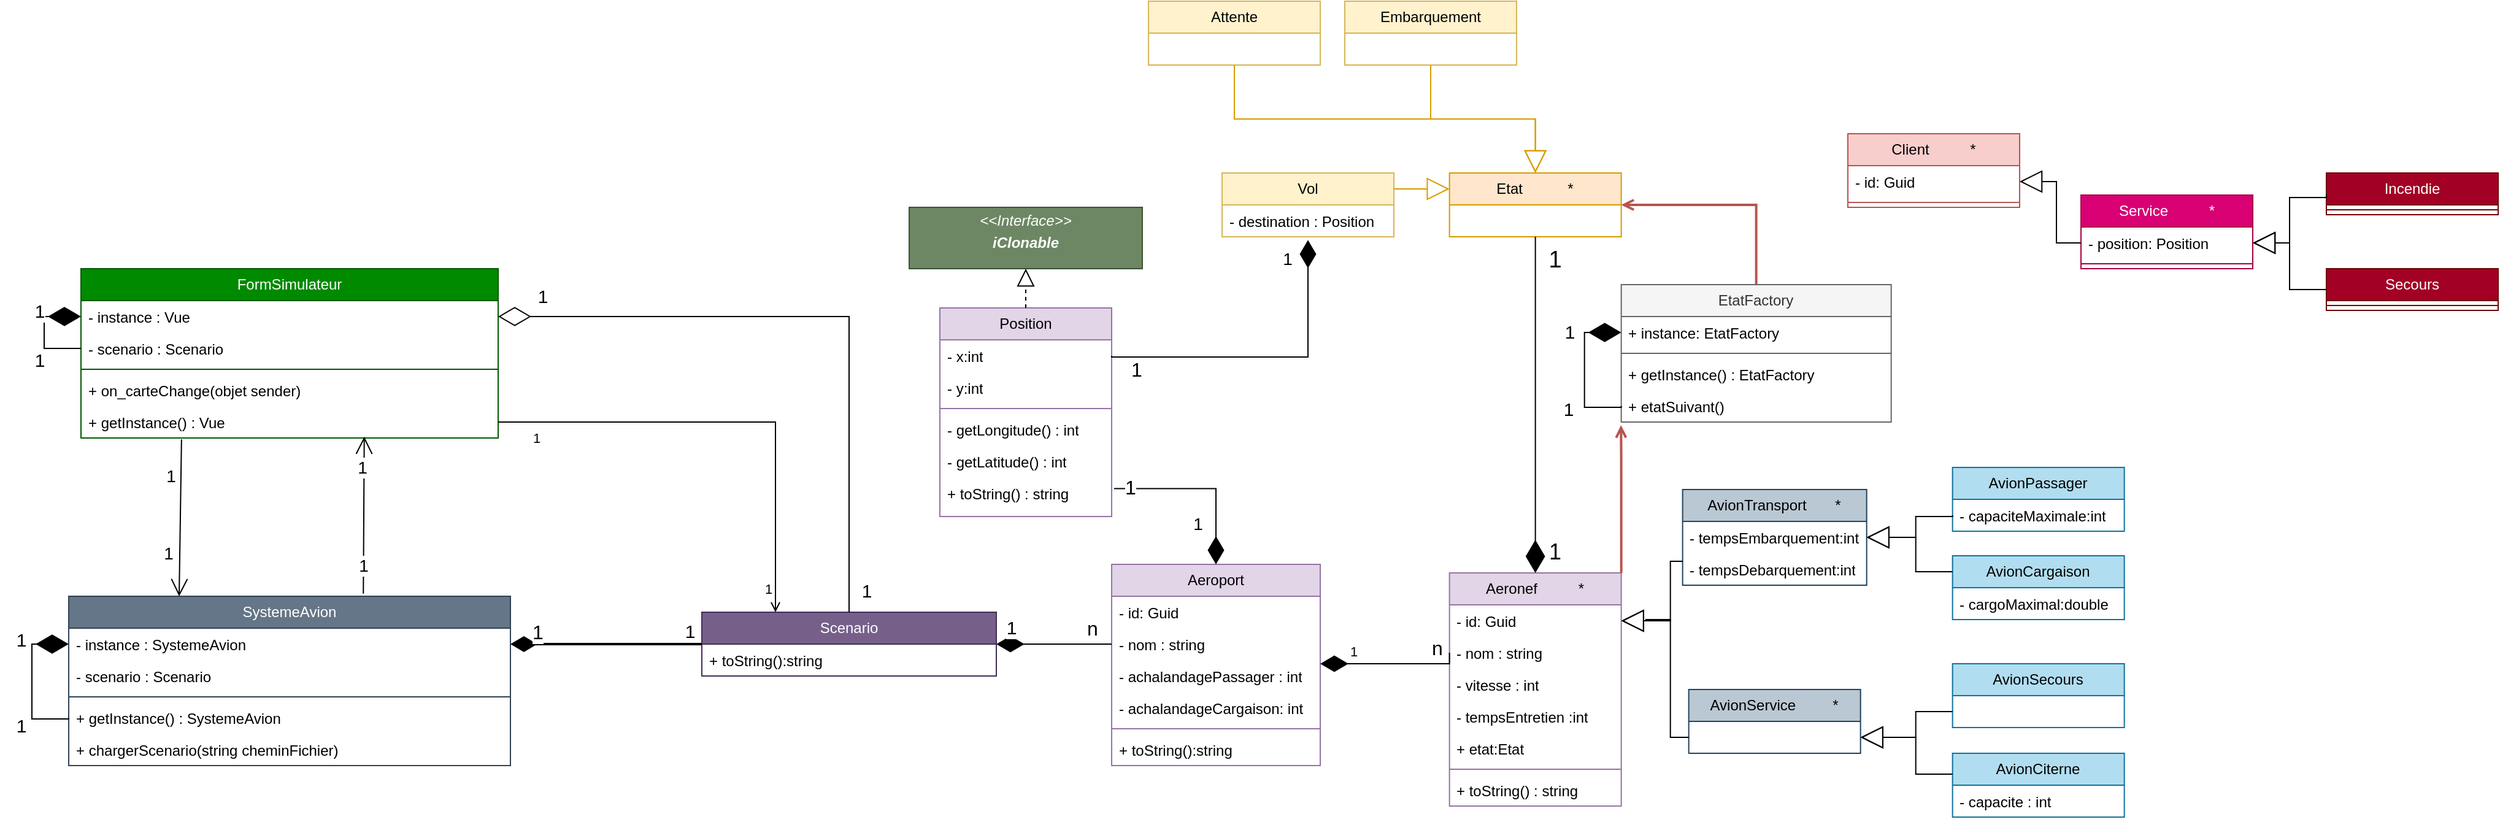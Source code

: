 <mxfile version="27.0.1">
  <diagram name="Page-1" id="CSWryQ1_OxaGUJThJ_r2">
    <mxGraphModel dx="1138" dy="1758" grid="1" gridSize="10" guides="1" tooltips="1" connect="1" arrows="1" fold="1" page="1" pageScale="1" pageWidth="850" pageHeight="1100" math="0" shadow="0">
      <root>
        <mxCell id="0" />
        <mxCell id="1" parent="0" />
        <mxCell id="d-iN1CaIQveeJLbJ0oML-1" value="SystemeAvion" style="swimlane;fontStyle=0;childLayout=stackLayout;horizontal=1;startSize=26;fillColor=#647687;horizontalStack=0;resizeParent=1;resizeParentMax=0;resizeLast=0;collapsible=1;marginBottom=0;whiteSpace=wrap;html=1;strokeColor=#314354;fontColor=#ffffff;" parent="1" vertex="1">
          <mxGeometry x="100" y="155" width="360" height="138" as="geometry" />
        </mxCell>
        <mxCell id="d-iN1CaIQveeJLbJ0oML-2" value="- instance : SystemeAvion" style="text;strokeColor=none;fillColor=none;align=left;verticalAlign=top;spacingLeft=4;spacingRight=4;overflow=hidden;rotatable=0;points=[[0,0.5],[1,0.5]];portConstraint=eastwest;whiteSpace=wrap;html=1;" parent="d-iN1CaIQveeJLbJ0oML-1" vertex="1">
          <mxGeometry y="26" width="360" height="26" as="geometry" />
        </mxCell>
        <mxCell id="d-iN1CaIQveeJLbJ0oML-3" value="- scenario : Scenario" style="text;strokeColor=none;fillColor=none;align=left;verticalAlign=top;spacingLeft=4;spacingRight=4;overflow=hidden;rotatable=0;points=[[0,0.5],[1,0.5]];portConstraint=eastwest;whiteSpace=wrap;html=1;" parent="d-iN1CaIQveeJLbJ0oML-1" vertex="1">
          <mxGeometry y="52" width="360" height="26" as="geometry" />
        </mxCell>
        <mxCell id="d-iN1CaIQveeJLbJ0oML-4" value="" style="line;strokeWidth=1;fillColor=none;align=left;verticalAlign=middle;spacingTop=-1;spacingLeft=3;spacingRight=3;rotatable=0;labelPosition=right;points=[];portConstraint=eastwest;strokeColor=inherit;" parent="d-iN1CaIQveeJLbJ0oML-1" vertex="1">
          <mxGeometry y="78" width="360" height="8" as="geometry" />
        </mxCell>
        <mxCell id="d-iN1CaIQveeJLbJ0oML-5" value="+ getInstance() : SystemeAvion" style="text;strokeColor=none;fillColor=none;align=left;verticalAlign=top;spacingLeft=4;spacingRight=4;overflow=hidden;rotatable=0;points=[[0,0.5],[1,0.5]];portConstraint=eastwest;whiteSpace=wrap;html=1;" parent="d-iN1CaIQveeJLbJ0oML-1" vertex="1">
          <mxGeometry y="86" width="360" height="26" as="geometry" />
        </mxCell>
        <mxCell id="d-iN1CaIQveeJLbJ0oML-6" value="" style="endArrow=diamondThin;endFill=1;endSize=24;html=1;rounded=0;exitX=0;exitY=0.5;exitDx=0;exitDy=0;edgeStyle=orthogonalEdgeStyle;entryX=0;entryY=0.5;entryDx=0;entryDy=0;" parent="d-iN1CaIQveeJLbJ0oML-1" source="d-iN1CaIQveeJLbJ0oML-5" target="d-iN1CaIQveeJLbJ0oML-2" edge="1">
          <mxGeometry width="160" relative="1" as="geometry">
            <mxPoint x="-180" y="30" as="sourcePoint" />
            <mxPoint x="-70" y="40" as="targetPoint" />
            <Array as="points">
              <mxPoint x="-30" y="100" />
              <mxPoint x="-30" y="39" />
            </Array>
          </mxGeometry>
        </mxCell>
        <mxCell id="d-iN1CaIQveeJLbJ0oML-7" value="1" style="edgeLabel;html=1;align=center;verticalAlign=middle;resizable=0;points=[];fontSize=15;" parent="d-iN1CaIQveeJLbJ0oML-6" vertex="1" connectable="0">
          <mxGeometry x="-0.617" y="-3" relative="1" as="geometry">
            <mxPoint x="-17" y="8" as="offset" />
          </mxGeometry>
        </mxCell>
        <mxCell id="d-iN1CaIQveeJLbJ0oML-8" value="1" style="edgeLabel;html=1;align=center;verticalAlign=middle;resizable=0;points=[];fontSize=15;" parent="d-iN1CaIQveeJLbJ0oML-6" vertex="1" connectable="0">
          <mxGeometry x="0.564" y="2" relative="1" as="geometry">
            <mxPoint x="-13" y="-2" as="offset" />
          </mxGeometry>
        </mxCell>
        <mxCell id="d-iN1CaIQveeJLbJ0oML-40" value="+ chargerScenario(string cheminFichier)" style="text;strokeColor=none;fillColor=none;align=left;verticalAlign=top;spacingLeft=4;spacingRight=4;overflow=hidden;rotatable=0;points=[[0,0.5],[1,0.5]];portConstraint=eastwest;whiteSpace=wrap;html=1;" parent="d-iN1CaIQveeJLbJ0oML-1" vertex="1">
          <mxGeometry y="112" width="360" height="26" as="geometry" />
        </mxCell>
        <mxCell id="d-iN1CaIQveeJLbJ0oML-17" value="Scenario" style="swimlane;fontStyle=0;childLayout=stackLayout;horizontal=1;startSize=26;fillColor=#76608a;horizontalStack=0;resizeParent=1;resizeParentMax=0;resizeLast=0;collapsible=1;marginBottom=0;whiteSpace=wrap;html=1;strokeColor=#432D57;fontColor=#ffffff;" parent="1" vertex="1">
          <mxGeometry x="616" y="168" width="240" height="52" as="geometry" />
        </mxCell>
        <mxCell id="d-iN1CaIQveeJLbJ0oML-96" value="+ toString():string" style="text;strokeColor=none;fillColor=none;align=left;verticalAlign=top;spacingLeft=4;spacingRight=4;overflow=hidden;rotatable=0;points=[[0,0.5],[1,0.5]];portConstraint=eastwest;whiteSpace=wrap;html=1;" parent="d-iN1CaIQveeJLbJ0oML-17" vertex="1">
          <mxGeometry y="26" width="240" height="26" as="geometry" />
        </mxCell>
        <mxCell id="d-iN1CaIQveeJLbJ0oML-35" style="edgeStyle=orthogonalEdgeStyle;rounded=0;orthogonalLoop=1;jettySize=auto;html=1;exitX=0;exitY=0.5;exitDx=0;exitDy=0;endArrow=diamondThin;endFill=1;strokeWidth=2;endSize=16;" parent="1" source="d-iN1CaIQveeJLbJ0oML-17" target="d-iN1CaIQveeJLbJ0oML-2" edge="1">
          <mxGeometry relative="1" as="geometry">
            <mxPoint x="460" y="280" as="targetPoint" />
            <mxPoint x="610" y="280.333" as="sourcePoint" />
          </mxGeometry>
        </mxCell>
        <mxCell id="d-iN1CaIQveeJLbJ0oML-36" value="1" style="edgeLabel;html=1;align=center;verticalAlign=middle;resizable=0;points=[];fontSize=16;" parent="d-iN1CaIQveeJLbJ0oML-35" vertex="1" connectable="0">
          <mxGeometry x="0.509" y="-4" relative="1" as="geometry">
            <mxPoint x="-17" y="-6" as="offset" />
          </mxGeometry>
        </mxCell>
        <mxCell id="d-iN1CaIQveeJLbJ0oML-37" value="1" style="edgeLabel;html=1;align=center;verticalAlign=middle;resizable=0;points=[];fontSize=15;" parent="d-iN1CaIQveeJLbJ0oML-35" vertex="1" connectable="0">
          <mxGeometry x="-0.673" y="-1" relative="1" as="geometry">
            <mxPoint x="15" y="-10" as="offset" />
          </mxGeometry>
        </mxCell>
        <mxCell id="d-iN1CaIQveeJLbJ0oML-41" value="FormSimulateur" style="swimlane;fontStyle=0;childLayout=stackLayout;horizontal=1;startSize=26;fillColor=#008a00;horizontalStack=0;resizeParent=1;resizeParentMax=0;resizeLast=0;collapsible=1;marginBottom=0;whiteSpace=wrap;html=1;strokeColor=#005700;fontColor=#ffffff;" parent="1" vertex="1">
          <mxGeometry x="110" y="-112" width="340" height="138" as="geometry" />
        </mxCell>
        <mxCell id="d-iN1CaIQveeJLbJ0oML-42" value="- instance : Vue" style="text;strokeColor=none;fillColor=none;align=left;verticalAlign=top;spacingLeft=4;spacingRight=4;overflow=hidden;rotatable=0;points=[[0,0.5],[1,0.5]];portConstraint=eastwest;whiteSpace=wrap;html=1;" parent="d-iN1CaIQveeJLbJ0oML-41" vertex="1">
          <mxGeometry y="26" width="340" height="26" as="geometry" />
        </mxCell>
        <mxCell id="d-iN1CaIQveeJLbJ0oML-45" value="- scenario : Scenario" style="text;strokeColor=none;fillColor=none;align=left;verticalAlign=top;spacingLeft=4;spacingRight=4;overflow=hidden;rotatable=0;points=[[0,0.5],[1,0.5]];portConstraint=eastwest;whiteSpace=wrap;html=1;" parent="d-iN1CaIQveeJLbJ0oML-41" vertex="1">
          <mxGeometry y="52" width="340" height="26" as="geometry" />
        </mxCell>
        <mxCell id="d-iN1CaIQveeJLbJ0oML-46" value="" style="line;strokeWidth=1;fillColor=none;align=left;verticalAlign=middle;spacingTop=-1;spacingLeft=3;spacingRight=3;rotatable=0;labelPosition=right;points=[];portConstraint=eastwest;strokeColor=inherit;" parent="d-iN1CaIQveeJLbJ0oML-41" vertex="1">
          <mxGeometry y="78" width="340" height="8" as="geometry" />
        </mxCell>
        <mxCell id="d-iN1CaIQveeJLbJ0oML-95" value="+ on_carteChange(objet sender)" style="text;strokeColor=none;fillColor=none;align=left;verticalAlign=top;spacingLeft=4;spacingRight=4;overflow=hidden;rotatable=0;points=[[0,0.5],[1,0.5]];portConstraint=eastwest;whiteSpace=wrap;html=1;" parent="d-iN1CaIQveeJLbJ0oML-41" vertex="1">
          <mxGeometry y="86" width="340" height="26" as="geometry" />
        </mxCell>
        <mxCell id="d-iN1CaIQveeJLbJ0oML-47" value="+ getInstance() : Vue" style="text;strokeColor=none;fillColor=none;align=left;verticalAlign=top;spacingLeft=4;spacingRight=4;overflow=hidden;rotatable=0;points=[[0,0.5],[1,0.5]];portConstraint=eastwest;whiteSpace=wrap;html=1;" parent="d-iN1CaIQveeJLbJ0oML-41" vertex="1">
          <mxGeometry y="112" width="340" height="26" as="geometry" />
        </mxCell>
        <mxCell id="d-iN1CaIQveeJLbJ0oML-48" value="" style="endArrow=diamondThin;endFill=1;endSize=24;html=1;rounded=0;exitX=0;exitY=0.5;exitDx=0;exitDy=0;edgeStyle=orthogonalEdgeStyle;entryX=0;entryY=0.5;entryDx=0;entryDy=0;" parent="d-iN1CaIQveeJLbJ0oML-41" target="d-iN1CaIQveeJLbJ0oML-42" edge="1">
          <mxGeometry width="160" relative="1" as="geometry">
            <mxPoint y="65.0" as="sourcePoint" />
            <mxPoint y="40" as="targetPoint" />
            <Array as="points">
              <mxPoint x="-30" y="65" />
              <mxPoint x="-30" y="39" />
            </Array>
          </mxGeometry>
        </mxCell>
        <mxCell id="d-iN1CaIQveeJLbJ0oML-49" value="1" style="edgeLabel;html=1;align=center;verticalAlign=middle;resizable=0;points=[];fontSize=15;" parent="d-iN1CaIQveeJLbJ0oML-48" vertex="1" connectable="0">
          <mxGeometry x="-0.617" y="-3" relative="1" as="geometry">
            <mxPoint x="-18" y="12" as="offset" />
          </mxGeometry>
        </mxCell>
        <mxCell id="d-iN1CaIQveeJLbJ0oML-50" value="1" style="edgeLabel;html=1;align=center;verticalAlign=middle;resizable=0;points=[];fontSize=15;" parent="d-iN1CaIQveeJLbJ0oML-48" vertex="1" connectable="0">
          <mxGeometry x="0.564" y="2" relative="1" as="geometry">
            <mxPoint x="-16" y="-3" as="offset" />
          </mxGeometry>
        </mxCell>
        <mxCell id="d-iN1CaIQveeJLbJ0oML-60" value="" style="endArrow=open;endFill=1;endSize=12;html=1;rounded=0;entryX=0.25;entryY=0;entryDx=0;entryDy=0;exitX=0.241;exitY=1.045;exitDx=0;exitDy=0;exitPerimeter=0;" parent="1" source="d-iN1CaIQveeJLbJ0oML-47" edge="1">
          <mxGeometry width="160" relative="1" as="geometry">
            <mxPoint x="190" as="sourcePoint" />
            <mxPoint x="190" y="155" as="targetPoint" />
          </mxGeometry>
        </mxCell>
        <mxCell id="d-iN1CaIQveeJLbJ0oML-61" value="1" style="edgeLabel;html=1;align=center;verticalAlign=middle;resizable=0;points=[];fontSize=14;" parent="d-iN1CaIQveeJLbJ0oML-60" vertex="1" connectable="0">
          <mxGeometry x="-0.432" y="-4" relative="1" as="geometry">
            <mxPoint x="-5" y="-7" as="offset" />
          </mxGeometry>
        </mxCell>
        <mxCell id="d-iN1CaIQveeJLbJ0oML-62" value="1" style="edgeLabel;html=1;align=center;verticalAlign=middle;resizable=0;points=[];fontSize=14;" parent="d-iN1CaIQveeJLbJ0oML-60" vertex="1" connectable="0">
          <mxGeometry x="0.316" y="-4" relative="1" as="geometry">
            <mxPoint x="-6" y="9" as="offset" />
          </mxGeometry>
        </mxCell>
        <mxCell id="d-iN1CaIQveeJLbJ0oML-73" value="" style="endArrow=open;endFill=1;endSize=12;html=1;rounded=0;entryX=0.679;entryY=0.958;entryDx=0;entryDy=0;exitX=0.667;exitY=-0.015;exitDx=0;exitDy=0;exitPerimeter=0;entryPerimeter=0;" parent="1" source="d-iN1CaIQveeJLbJ0oML-1" target="d-iN1CaIQveeJLbJ0oML-47" edge="1">
          <mxGeometry width="160" relative="1" as="geometry">
            <mxPoint x="360" y="149" as="sourcePoint" />
            <mxPoint x="360" y="-6" as="targetPoint" />
          </mxGeometry>
        </mxCell>
        <mxCell id="d-iN1CaIQveeJLbJ0oML-74" value="1" style="edgeLabel;html=1;align=center;verticalAlign=middle;resizable=0;points=[];fontSize=14;" parent="d-iN1CaIQveeJLbJ0oML-73" vertex="1" connectable="0">
          <mxGeometry x="-0.432" y="-4" relative="1" as="geometry">
            <mxPoint x="-5" y="13" as="offset" />
          </mxGeometry>
        </mxCell>
        <mxCell id="d-iN1CaIQveeJLbJ0oML-75" value="1" style="edgeLabel;html=1;align=center;verticalAlign=middle;resizable=0;points=[];fontSize=14;" parent="d-iN1CaIQveeJLbJ0oML-73" vertex="1" connectable="0">
          <mxGeometry x="0.316" y="-4" relative="1" as="geometry">
            <mxPoint x="-6" y="-19" as="offset" />
          </mxGeometry>
        </mxCell>
        <mxCell id="d-iN1CaIQveeJLbJ0oML-76" value="" style="endArrow=diamondThin;endFill=0;endSize=24;html=1;rounded=0;exitX=0.5;exitY=0;exitDx=0;exitDy=0;edgeStyle=orthogonalEdgeStyle;entryX=1;entryY=0.5;entryDx=0;entryDy=0;" parent="1" source="d-iN1CaIQveeJLbJ0oML-17" target="d-iN1CaIQveeJLbJ0oML-42" edge="1">
          <mxGeometry width="160" relative="1" as="geometry">
            <mxPoint x="650" y="180" as="sourcePoint" />
            <mxPoint x="470.0" y="-343" as="targetPoint" />
            <Array as="points">
              <mxPoint x="736" y="-73" />
            </Array>
          </mxGeometry>
        </mxCell>
        <mxCell id="d-iN1CaIQveeJLbJ0oML-77" value="1" style="edgeLabel;html=1;align=center;verticalAlign=middle;resizable=0;points=[];fontSize=15;" parent="d-iN1CaIQveeJLbJ0oML-76" vertex="1" connectable="0">
          <mxGeometry x="-0.617" y="-3" relative="1" as="geometry">
            <mxPoint x="11" y="83" as="offset" />
          </mxGeometry>
        </mxCell>
        <mxCell id="d-iN1CaIQveeJLbJ0oML-78" value="1" style="edgeLabel;html=1;align=center;verticalAlign=middle;resizable=0;points=[];fontSize=15;" parent="d-iN1CaIQveeJLbJ0oML-76" vertex="1" connectable="0">
          <mxGeometry x="0.564" y="2" relative="1" as="geometry">
            <mxPoint x="-79" y="-19" as="offset" />
          </mxGeometry>
        </mxCell>
        <mxCell id="d-iN1CaIQveeJLbJ0oML-79" style="edgeStyle=orthogonalEdgeStyle;rounded=0;orthogonalLoop=1;jettySize=auto;html=1;exitX=1;exitY=0.5;exitDx=0;exitDy=0;entryX=0.25;entryY=0;entryDx=0;entryDy=0;endArrow=open;endFill=0;" parent="1" source="d-iN1CaIQveeJLbJ0oML-47" target="d-iN1CaIQveeJLbJ0oML-17" edge="1">
          <mxGeometry relative="1" as="geometry" />
        </mxCell>
        <mxCell id="d-iN1CaIQveeJLbJ0oML-80" value="1" style="edgeLabel;html=1;align=center;verticalAlign=middle;resizable=0;points=[];" parent="d-iN1CaIQveeJLbJ0oML-79" vertex="1" connectable="0">
          <mxGeometry x="0.832" y="-1" relative="1" as="geometry">
            <mxPoint x="-5" y="13" as="offset" />
          </mxGeometry>
        </mxCell>
        <mxCell id="d-iN1CaIQveeJLbJ0oML-82" value="1" style="edgeLabel;html=1;align=center;verticalAlign=middle;resizable=0;points=[];" parent="d-iN1CaIQveeJLbJ0oML-79" vertex="1" connectable="0">
          <mxGeometry x="-0.793" y="1" relative="1" as="geometry">
            <mxPoint x="-9" y="14" as="offset" />
          </mxGeometry>
        </mxCell>
        <mxCell id="d-iN1CaIQveeJLbJ0oML-83" value="Aeroport" style="swimlane;fontStyle=0;childLayout=stackLayout;horizontal=1;startSize=26;fillColor=#e1d5e7;horizontalStack=0;resizeParent=1;resizeParentMax=0;resizeLast=0;collapsible=1;marginBottom=0;whiteSpace=wrap;html=1;strokeColor=#9673a6;" parent="1" vertex="1">
          <mxGeometry x="950" y="129" width="170" height="164" as="geometry">
            <mxRectangle x="770" y="146" width="90" height="30" as="alternateBounds" />
          </mxGeometry>
        </mxCell>
        <mxCell id="d-iN1CaIQveeJLbJ0oML-84" value="- id: Guid" style="text;strokeColor=none;fillColor=none;align=left;verticalAlign=top;spacingLeft=4;spacingRight=4;overflow=hidden;rotatable=0;points=[[0,0.5],[1,0.5]];portConstraint=eastwest;whiteSpace=wrap;html=1;" parent="d-iN1CaIQveeJLbJ0oML-83" vertex="1">
          <mxGeometry y="26" width="170" height="26" as="geometry" />
        </mxCell>
        <mxCell id="d-iN1CaIQveeJLbJ0oML-85" value="- nom : string" style="text;strokeColor=none;fillColor=none;align=left;verticalAlign=top;spacingLeft=4;spacingRight=4;overflow=hidden;rotatable=0;points=[[0,0.5],[1,0.5]];portConstraint=eastwest;whiteSpace=wrap;html=1;" parent="d-iN1CaIQveeJLbJ0oML-83" vertex="1">
          <mxGeometry y="52" width="170" height="26" as="geometry" />
        </mxCell>
        <mxCell id="d-iN1CaIQveeJLbJ0oML-86" value="- achalandagePassager : int" style="text;strokeColor=none;fillColor=none;align=left;verticalAlign=top;spacingLeft=4;spacingRight=4;overflow=hidden;rotatable=0;points=[[0,0.5],[1,0.5]];portConstraint=eastwest;whiteSpace=wrap;html=1;" parent="d-iN1CaIQveeJLbJ0oML-83" vertex="1">
          <mxGeometry y="78" width="170" height="26" as="geometry" />
        </mxCell>
        <mxCell id="d-iN1CaIQveeJLbJ0oML-87" value="- achalandageCargaison: int" style="text;strokeColor=none;fillColor=none;align=left;verticalAlign=top;spacingLeft=4;spacingRight=4;overflow=hidden;rotatable=0;points=[[0,0.5],[1,0.5]];portConstraint=eastwest;whiteSpace=wrap;html=1;" parent="d-iN1CaIQveeJLbJ0oML-83" vertex="1">
          <mxGeometry y="104" width="170" height="26" as="geometry" />
        </mxCell>
        <mxCell id="d-iN1CaIQveeJLbJ0oML-88" value="" style="line;strokeWidth=1;fillColor=none;align=left;verticalAlign=middle;spacingTop=-1;spacingLeft=3;spacingRight=3;rotatable=0;labelPosition=right;points=[];portConstraint=eastwest;strokeColor=inherit;" parent="d-iN1CaIQveeJLbJ0oML-83" vertex="1">
          <mxGeometry y="130" width="170" height="8" as="geometry" />
        </mxCell>
        <mxCell id="d-iN1CaIQveeJLbJ0oML-97" value="+ toString():string" style="text;strokeColor=none;fillColor=none;align=left;verticalAlign=top;spacingLeft=4;spacingRight=4;overflow=hidden;rotatable=0;points=[[0,0.5],[1,0.5]];portConstraint=eastwest;whiteSpace=wrap;html=1;" parent="d-iN1CaIQveeJLbJ0oML-83" vertex="1">
          <mxGeometry y="138" width="170" height="26" as="geometry" />
        </mxCell>
        <mxCell id="d-iN1CaIQveeJLbJ0oML-93" style="edgeStyle=orthogonalEdgeStyle;rounded=0;orthogonalLoop=1;jettySize=auto;html=1;endArrow=diamondThin;endFill=1;entryX=1;entryY=0.5;entryDx=0;entryDy=0;endSize=20;" parent="1" source="d-iN1CaIQveeJLbJ0oML-85" target="d-iN1CaIQveeJLbJ0oML-17" edge="1">
          <mxGeometry relative="1" as="geometry" />
        </mxCell>
        <mxCell id="d-iN1CaIQveeJLbJ0oML-99" value="n" style="edgeLabel;html=1;align=center;verticalAlign=middle;resizable=0;points=[];fontSize=16;" parent="d-iN1CaIQveeJLbJ0oML-93" vertex="1" connectable="0">
          <mxGeometry x="-0.66" y="-3" relative="1" as="geometry">
            <mxPoint y="-10" as="offset" />
          </mxGeometry>
        </mxCell>
        <mxCell id="d-iN1CaIQveeJLbJ0oML-98" value="1" style="edgeLabel;html=1;align=center;verticalAlign=middle;resizable=0;points=[];fontSize=15;" parent="1" vertex="1" connectable="0">
          <mxGeometry x="760" y="160" as="geometry">
            <mxPoint x="108" y="20" as="offset" />
          </mxGeometry>
        </mxCell>
        <mxCell id="d-iN1CaIQveeJLbJ0oML-100" value="Aeronef&amp;nbsp; &amp;nbsp; &amp;nbsp; &amp;nbsp; &amp;nbsp; *" style="swimlane;fontStyle=0;childLayout=stackLayout;horizontal=1;startSize=26;fillColor=#e1d5e7;horizontalStack=0;resizeParent=1;resizeParentMax=0;resizeLast=0;collapsible=1;marginBottom=0;whiteSpace=wrap;html=1;strokeColor=#9673a6;" parent="1" vertex="1">
          <mxGeometry x="1225.33" y="136" width="140" height="190" as="geometry" />
        </mxCell>
        <mxCell id="d-iN1CaIQveeJLbJ0oML-101" value="- id: Guid" style="text;strokeColor=none;fillColor=none;align=left;verticalAlign=top;spacingLeft=4;spacingRight=4;overflow=hidden;rotatable=0;points=[[0,0.5],[1,0.5]];portConstraint=eastwest;whiteSpace=wrap;html=1;" parent="d-iN1CaIQveeJLbJ0oML-100" vertex="1">
          <mxGeometry y="26" width="140" height="26" as="geometry" />
        </mxCell>
        <mxCell id="d-iN1CaIQveeJLbJ0oML-102" value="- nom : string" style="text;strokeColor=none;fillColor=none;align=left;verticalAlign=top;spacingLeft=4;spacingRight=4;overflow=hidden;rotatable=0;points=[[0,0.5],[1,0.5]];portConstraint=eastwest;whiteSpace=wrap;html=1;" parent="d-iN1CaIQveeJLbJ0oML-100" vertex="1">
          <mxGeometry y="52" width="140" height="26" as="geometry" />
        </mxCell>
        <mxCell id="d-iN1CaIQveeJLbJ0oML-103" value="- vitesse : int" style="text;strokeColor=none;fillColor=none;align=left;verticalAlign=top;spacingLeft=4;spacingRight=4;overflow=hidden;rotatable=0;points=[[0,0.5],[1,0.5]];portConstraint=eastwest;whiteSpace=wrap;html=1;" parent="d-iN1CaIQveeJLbJ0oML-100" vertex="1">
          <mxGeometry y="78" width="140" height="26" as="geometry" />
        </mxCell>
        <mxCell id="d-iN1CaIQveeJLbJ0oML-104" value="- tempsEntretien :int" style="text;strokeColor=none;fillColor=none;align=left;verticalAlign=top;spacingLeft=4;spacingRight=4;overflow=hidden;rotatable=0;points=[[0,0.5],[1,0.5]];portConstraint=eastwest;whiteSpace=wrap;html=1;" parent="d-iN1CaIQveeJLbJ0oML-100" vertex="1">
          <mxGeometry y="104" width="140" height="26" as="geometry" />
        </mxCell>
        <mxCell id="d-iN1CaIQveeJLbJ0oML-130" value="+ etat:Etat" style="text;strokeColor=none;fillColor=none;align=left;verticalAlign=top;spacingLeft=4;spacingRight=4;overflow=hidden;rotatable=0;points=[[0,0.5],[1,0.5]];portConstraint=eastwest;whiteSpace=wrap;html=1;" parent="d-iN1CaIQveeJLbJ0oML-100" vertex="1">
          <mxGeometry y="130" width="140" height="26" as="geometry" />
        </mxCell>
        <mxCell id="d-iN1CaIQveeJLbJ0oML-131" value="" style="line;strokeWidth=1;fillColor=none;align=left;verticalAlign=middle;spacingTop=-1;spacingLeft=3;spacingRight=3;rotatable=0;labelPosition=right;points=[];portConstraint=eastwest;strokeColor=inherit;" parent="d-iN1CaIQveeJLbJ0oML-100" vertex="1">
          <mxGeometry y="156" width="140" height="8" as="geometry" />
        </mxCell>
        <mxCell id="d-iN1CaIQveeJLbJ0oML-105" value="+ toString() : string" style="text;strokeColor=none;fillColor=none;align=left;verticalAlign=top;spacingLeft=4;spacingRight=4;overflow=hidden;rotatable=0;points=[[0,0.5],[1,0.5]];portConstraint=eastwest;whiteSpace=wrap;html=1;" parent="d-iN1CaIQveeJLbJ0oML-100" vertex="1">
          <mxGeometry y="164" width="140" height="26" as="geometry" />
        </mxCell>
        <mxCell id="d-iN1CaIQveeJLbJ0oML-108" value="AvionPassager" style="swimlane;fontStyle=0;childLayout=stackLayout;horizontal=1;startSize=26;fillColor=#b1ddf0;horizontalStack=0;resizeParent=1;resizeParentMax=0;resizeLast=0;collapsible=1;marginBottom=0;whiteSpace=wrap;html=1;strokeColor=#10739e;" parent="1" vertex="1">
          <mxGeometry x="1635.33" y="50" width="140" height="52" as="geometry" />
        </mxCell>
        <mxCell id="d-iN1CaIQveeJLbJ0oML-109" value="- capaciteMaximale:int" style="text;strokeColor=none;fillColor=none;align=left;verticalAlign=top;spacingLeft=4;spacingRight=4;overflow=hidden;rotatable=0;points=[[0,0.5],[1,0.5]];portConstraint=eastwest;whiteSpace=wrap;html=1;" parent="d-iN1CaIQveeJLbJ0oML-108" vertex="1">
          <mxGeometry y="26" width="140" height="26" as="geometry" />
        </mxCell>
        <mxCell id="d-iN1CaIQveeJLbJ0oML-110" value="AvionCargaison" style="swimlane;fontStyle=0;childLayout=stackLayout;horizontal=1;startSize=26;fillColor=#b1ddf0;horizontalStack=0;resizeParent=1;resizeParentMax=0;resizeLast=0;collapsible=1;marginBottom=0;whiteSpace=wrap;html=1;strokeColor=#10739e;" parent="1" vertex="1">
          <mxGeometry x="1635.33" y="122" width="140" height="52" as="geometry" />
        </mxCell>
        <mxCell id="d-iN1CaIQveeJLbJ0oML-111" value="- cargoMaximal:double" style="text;strokeColor=none;fillColor=none;align=left;verticalAlign=top;spacingLeft=4;spacingRight=4;overflow=hidden;rotatable=0;points=[[0,0.5],[1,0.5]];portConstraint=eastwest;whiteSpace=wrap;html=1;" parent="d-iN1CaIQveeJLbJ0oML-110" vertex="1">
          <mxGeometry y="26" width="140" height="26" as="geometry" />
        </mxCell>
        <mxCell id="d-iN1CaIQveeJLbJ0oML-112" value="AvionSecours" style="swimlane;fontStyle=0;childLayout=stackLayout;horizontal=1;startSize=26;fillColor=#b1ddf0;horizontalStack=0;resizeParent=1;resizeParentMax=0;resizeLast=0;collapsible=1;marginBottom=0;whiteSpace=wrap;html=1;strokeColor=#10739e;" parent="1" vertex="1">
          <mxGeometry x="1635.33" y="210" width="140" height="52" as="geometry" />
        </mxCell>
        <mxCell id="d-iN1CaIQveeJLbJ0oML-113" value="AvionCiterne" style="swimlane;fontStyle=0;childLayout=stackLayout;horizontal=1;startSize=26;fillColor=#b1ddf0;horizontalStack=0;resizeParent=1;resizeParentMax=0;resizeLast=0;collapsible=1;marginBottom=0;whiteSpace=wrap;html=1;strokeColor=#10739e;" parent="1" vertex="1">
          <mxGeometry x="1635.33" y="283" width="140" height="52" as="geometry" />
        </mxCell>
        <mxCell id="d-iN1CaIQveeJLbJ0oML-114" value="- capacite : int" style="text;strokeColor=none;fillColor=none;align=left;verticalAlign=top;spacingLeft=4;spacingRight=4;overflow=hidden;rotatable=0;points=[[0,0.5],[1,0.5]];portConstraint=eastwest;whiteSpace=wrap;html=1;" parent="d-iN1CaIQveeJLbJ0oML-113" vertex="1">
          <mxGeometry y="26" width="140" height="26" as="geometry" />
        </mxCell>
        <mxCell id="d-iN1CaIQveeJLbJ0oML-115" value="AvionTransport&amp;nbsp; &amp;nbsp; &amp;nbsp; &amp;nbsp;*" style="swimlane;fontStyle=0;childLayout=stackLayout;horizontal=1;startSize=26;fillColor=#bac8d3;horizontalStack=0;resizeParent=1;resizeParentMax=0;resizeLast=0;collapsible=1;marginBottom=0;whiteSpace=wrap;html=1;strokeColor=#23445d;" parent="1" vertex="1">
          <mxGeometry x="1415.33" y="68" width="150" height="78" as="geometry" />
        </mxCell>
        <mxCell id="d-iN1CaIQveeJLbJ0oML-116" value="- tempsEmbarquement:int" style="text;strokeColor=none;fillColor=none;align=left;verticalAlign=top;spacingLeft=4;spacingRight=4;overflow=hidden;rotatable=0;points=[[0,0.5],[1,0.5]];portConstraint=eastwest;whiteSpace=wrap;html=1;" parent="d-iN1CaIQveeJLbJ0oML-115" vertex="1">
          <mxGeometry y="26" width="150" height="26" as="geometry" />
        </mxCell>
        <mxCell id="d-iN1CaIQveeJLbJ0oML-117" value="- tempsDebarquement:int" style="text;strokeColor=none;fillColor=none;align=left;verticalAlign=top;spacingLeft=4;spacingRight=4;overflow=hidden;rotatable=0;points=[[0,0.5],[1,0.5]];portConstraint=eastwest;whiteSpace=wrap;html=1;" parent="d-iN1CaIQveeJLbJ0oML-115" vertex="1">
          <mxGeometry y="52" width="150" height="26" as="geometry" />
        </mxCell>
        <mxCell id="d-iN1CaIQveeJLbJ0oML-118" value="" style="endArrow=block;endSize=16;endFill=0;html=1;rounded=0;entryX=1;entryY=0.5;entryDx=0;entryDy=0;exitX=0;exitY=0.75;exitDx=0;exitDy=0;edgeStyle=orthogonalEdgeStyle;" parent="1" source="d-iN1CaIQveeJLbJ0oML-115" target="d-iN1CaIQveeJLbJ0oML-101" edge="1">
          <mxGeometry width="160" relative="1" as="geometry">
            <mxPoint x="1405.33" y="236" as="sourcePoint" />
            <mxPoint x="1385.33" y="174" as="targetPoint" />
            <Array as="points">
              <mxPoint x="1405.33" y="126" />
              <mxPoint x="1405.33" y="175" />
            </Array>
          </mxGeometry>
        </mxCell>
        <mxCell id="d-iN1CaIQveeJLbJ0oML-119" value="" style="endArrow=block;endSize=16;endFill=0;html=1;rounded=0;entryX=1;entryY=0.5;entryDx=0;entryDy=0;exitX=0;exitY=0.25;exitDx=0;exitDy=0;edgeStyle=orthogonalEdgeStyle;" parent="1" source="d-iN1CaIQveeJLbJ0oML-110" target="d-iN1CaIQveeJLbJ0oML-115" edge="1">
          <mxGeometry width="160" relative="1" as="geometry">
            <mxPoint x="1520.33" y="143.5" as="sourcePoint" />
            <mxPoint x="1450.33" y="190.5" as="targetPoint" />
            <Array as="points">
              <mxPoint x="1605.33" y="135" />
              <mxPoint x="1605.33" y="107" />
            </Array>
          </mxGeometry>
        </mxCell>
        <mxCell id="d-iN1CaIQveeJLbJ0oML-120" value="" style="endArrow=block;endSize=16;endFill=0;html=1;rounded=0;entryX=1;entryY=0.5;entryDx=0;entryDy=0;exitX=0;exitY=0.5;exitDx=0;exitDy=0;edgeStyle=orthogonalEdgeStyle;" parent="1" source="d-iN1CaIQveeJLbJ0oML-109" target="d-iN1CaIQveeJLbJ0oML-116" edge="1">
          <mxGeometry width="160" relative="1" as="geometry">
            <mxPoint x="1645.33" y="168" as="sourcePoint" />
            <mxPoint x="1565.33" y="104" as="targetPoint" />
            <Array as="points">
              <mxPoint x="1635.33" y="90" />
              <mxPoint x="1605.33" y="90" />
              <mxPoint x="1605.33" y="107" />
            </Array>
          </mxGeometry>
        </mxCell>
        <mxCell id="d-iN1CaIQveeJLbJ0oML-121" value="AvionService&amp;nbsp; &amp;nbsp; &amp;nbsp; &amp;nbsp; &amp;nbsp;*" style="swimlane;fontStyle=0;childLayout=stackLayout;horizontal=1;startSize=26;fillColor=#bac8d3;horizontalStack=0;resizeParent=1;resizeParentMax=0;resizeLast=0;collapsible=1;marginBottom=0;whiteSpace=wrap;html=1;strokeColor=#23445d;" parent="1" vertex="1">
          <mxGeometry x="1420.33" y="231" width="140" height="52" as="geometry" />
        </mxCell>
        <mxCell id="d-iN1CaIQveeJLbJ0oML-122" value="" style="endArrow=block;endSize=16;endFill=0;html=1;rounded=0;entryX=1;entryY=0.5;entryDx=0;entryDy=0;exitX=0;exitY=0.75;exitDx=0;exitDy=0;edgeStyle=orthogonalEdgeStyle;" parent="1" source="d-iN1CaIQveeJLbJ0oML-121" target="d-iN1CaIQveeJLbJ0oML-101" edge="1">
          <mxGeometry width="160" relative="1" as="geometry">
            <mxPoint x="1425.33" y="117" as="sourcePoint" />
            <mxPoint x="1375.33" y="184" as="targetPoint" />
            <Array as="points">
              <mxPoint x="1405.33" y="270" />
              <mxPoint x="1405.33" y="174" />
              <mxPoint x="1385.33" y="174" />
              <mxPoint x="1385.33" y="175" />
            </Array>
          </mxGeometry>
        </mxCell>
        <mxCell id="d-iN1CaIQveeJLbJ0oML-123" value="" style="endArrow=block;endSize=16;endFill=0;html=1;rounded=0;entryX=1;entryY=0.75;entryDx=0;entryDy=0;exitX=0;exitY=0.5;exitDx=0;exitDy=0;edgeStyle=orthogonalEdgeStyle;" parent="1" target="d-iN1CaIQveeJLbJ0oML-121" edge="1">
          <mxGeometry width="160" relative="1" as="geometry">
            <mxPoint x="1635.33" y="249" as="sourcePoint" />
            <mxPoint x="1565.33" y="104" as="targetPoint" />
            <Array as="points">
              <mxPoint x="1605.33" y="249" />
              <mxPoint x="1605.33" y="270" />
            </Array>
          </mxGeometry>
        </mxCell>
        <mxCell id="d-iN1CaIQveeJLbJ0oML-124" value="" style="endArrow=block;endSize=16;endFill=0;html=1;rounded=0;entryX=1;entryY=0.75;entryDx=0;entryDy=0;edgeStyle=orthogonalEdgeStyle;" parent="1" target="d-iN1CaIQveeJLbJ0oML-121" edge="1">
          <mxGeometry width="160" relative="1" as="geometry">
            <mxPoint x="1635.33" y="300" as="sourcePoint" />
            <mxPoint x="1565.33" y="280" as="targetPoint" />
            <Array as="points">
              <mxPoint x="1635.33" y="300" />
              <mxPoint x="1605.33" y="300" />
              <mxPoint x="1605.33" y="270" />
            </Array>
          </mxGeometry>
        </mxCell>
        <mxCell id="d-iN1CaIQveeJLbJ0oML-126" style="edgeStyle=orthogonalEdgeStyle;rounded=0;orthogonalLoop=1;jettySize=auto;html=1;endArrow=diamondThin;endFill=1;endSize=20;exitX=0;exitY=0.5;exitDx=0;exitDy=0;" parent="1" source="d-iN1CaIQveeJLbJ0oML-102" edge="1">
          <mxGeometry relative="1" as="geometry">
            <mxPoint x="1214" y="193.58" as="sourcePoint" />
            <mxPoint x="1120" y="210" as="targetPoint" />
            <Array as="points">
              <mxPoint x="1225" y="210" />
            </Array>
          </mxGeometry>
        </mxCell>
        <mxCell id="d-iN1CaIQveeJLbJ0oML-127" value="n" style="edgeLabel;html=1;align=center;verticalAlign=middle;resizable=0;points=[];fontSize=16;" parent="d-iN1CaIQveeJLbJ0oML-126" vertex="1" connectable="0">
          <mxGeometry x="-0.66" y="-3" relative="1" as="geometry">
            <mxPoint y="-10" as="offset" />
          </mxGeometry>
        </mxCell>
        <mxCell id="d-iN1CaIQveeJLbJ0oML-128" value="1" style="edgeLabel;html=1;align=center;verticalAlign=middle;resizable=0;points=[];" parent="d-iN1CaIQveeJLbJ0oML-126" vertex="1" connectable="0">
          <mxGeometry x="0.501" y="1" relative="1" as="geometry">
            <mxPoint x="-2" y="-11" as="offset" />
          </mxGeometry>
        </mxCell>
        <mxCell id="d-iN1CaIQveeJLbJ0oML-129" value="Etat&amp;nbsp; &amp;nbsp; &amp;nbsp; &amp;nbsp; &amp;nbsp; &amp;nbsp;*" style="swimlane;fontStyle=0;childLayout=stackLayout;horizontal=1;startSize=26;fillColor=#ffe6cc;horizontalStack=0;resizeParent=1;resizeParentMax=0;resizeLast=0;collapsible=1;marginBottom=0;whiteSpace=wrap;html=1;strokeColor=#d79b00;" parent="1" vertex="1">
          <mxGeometry x="1225.33" y="-190" width="140" height="52" as="geometry" />
        </mxCell>
        <mxCell id="d-iN1CaIQveeJLbJ0oML-132" value="" style="endArrow=diamondThin;endFill=1;endSize=24;html=1;rounded=0;entryX=0.5;entryY=0;entryDx=0;entryDy=0;exitX=0.5;exitY=1;exitDx=0;exitDy=0;" parent="1" source="d-iN1CaIQveeJLbJ0oML-129" target="d-iN1CaIQveeJLbJ0oML-100" edge="1">
          <mxGeometry width="160" relative="1" as="geometry">
            <mxPoint x="1110" y="60" as="sourcePoint" />
            <mxPoint x="1270" y="60" as="targetPoint" />
          </mxGeometry>
        </mxCell>
        <mxCell id="d-iN1CaIQveeJLbJ0oML-133" value="1" style="edgeLabel;html=1;align=center;verticalAlign=middle;resizable=0;points=[];fontSize=18;" parent="d-iN1CaIQveeJLbJ0oML-132" vertex="1" connectable="0">
          <mxGeometry x="0.177" y="2" relative="1" as="geometry">
            <mxPoint x="13" y="96" as="offset" />
          </mxGeometry>
        </mxCell>
        <mxCell id="d-iN1CaIQveeJLbJ0oML-134" value="1" style="edgeLabel;html=1;align=center;verticalAlign=middle;resizable=0;points=[];fontSize=19;" parent="d-iN1CaIQveeJLbJ0oML-132" vertex="1" connectable="0">
          <mxGeometry x="-0.319" y="-2" relative="1" as="geometry">
            <mxPoint x="17" y="-75" as="offset" />
          </mxGeometry>
        </mxCell>
        <mxCell id="d-iN1CaIQveeJLbJ0oML-135" value="Attente" style="swimlane;fontStyle=0;childLayout=stackLayout;horizontal=1;startSize=26;fillColor=#fff2cc;horizontalStack=0;resizeParent=1;resizeParentMax=0;resizeLast=0;collapsible=1;marginBottom=0;whiteSpace=wrap;html=1;strokeColor=#d6b656;" parent="1" vertex="1">
          <mxGeometry x="980" y="-330" width="140" height="52" as="geometry" />
        </mxCell>
        <mxCell id="d-iN1CaIQveeJLbJ0oML-137" value="" style="endArrow=block;endSize=16;endFill=0;html=1;rounded=0;entryX=0.5;entryY=0;entryDx=0;entryDy=0;edgeStyle=orthogonalEdgeStyle;exitX=0.5;exitY=1;exitDx=0;exitDy=0;fillColor=#ffe6cc;strokeColor=#d79b00;" parent="1" source="d-iN1CaIQveeJLbJ0oML-135" target="d-iN1CaIQveeJLbJ0oML-129" edge="1">
          <mxGeometry width="160" relative="1" as="geometry">
            <mxPoint x="1040" y="-230" as="sourcePoint" />
            <mxPoint x="1200" y="-230" as="targetPoint" />
          </mxGeometry>
        </mxCell>
        <mxCell id="d-iN1CaIQveeJLbJ0oML-138" value="Embarquement" style="swimlane;fontStyle=0;childLayout=stackLayout;horizontal=1;startSize=26;fillColor=#fff2cc;horizontalStack=0;resizeParent=1;resizeParentMax=0;resizeLast=0;collapsible=1;marginBottom=0;whiteSpace=wrap;html=1;strokeColor=#d6b656;" parent="1" vertex="1">
          <mxGeometry x="1140" y="-330" width="140" height="52" as="geometry" />
        </mxCell>
        <mxCell id="d-iN1CaIQveeJLbJ0oML-139" value="" style="endArrow=block;endSize=16;endFill=0;html=1;rounded=0;entryX=0.5;entryY=0;entryDx=0;entryDy=0;edgeStyle=orthogonalEdgeStyle;exitX=0.5;exitY=1;exitDx=0;exitDy=0;fillColor=#ffe6cc;strokeColor=#d79b00;" parent="1" source="d-iN1CaIQveeJLbJ0oML-138" target="d-iN1CaIQveeJLbJ0oML-129" edge="1">
          <mxGeometry width="160" relative="1" as="geometry">
            <mxPoint x="1060" y="-268" as="sourcePoint" />
            <mxPoint x="1305" y="-180" as="targetPoint" />
          </mxGeometry>
        </mxCell>
        <mxCell id="d-iN1CaIQveeJLbJ0oML-140" value="Vol" style="swimlane;fontStyle=0;childLayout=stackLayout;horizontal=1;startSize=26;fillColor=#fff2cc;horizontalStack=0;resizeParent=1;resizeParentMax=0;resizeLast=0;collapsible=1;marginBottom=0;whiteSpace=wrap;html=1;strokeColor=#d6b656;" parent="1" vertex="1">
          <mxGeometry x="1040" y="-190" width="140" height="52" as="geometry" />
        </mxCell>
        <mxCell id="d-iN1CaIQveeJLbJ0oML-141" value="- destination : Position&lt;span style=&quot;color: rgba(0, 0, 0, 0); font-family: monospace; font-size: 0px; text-wrap-mode: nowrap;&quot;&gt;%3CmxGraphModel%3E%3Croot%3E%3CmxCell%20id%3D%220%22%2F%3E%3CmxCell%20id%3D%221%22%20parent%3D%220%22%2F%3E%3CmxCell%20id%3D%222%22%20value%3D%22Position%22%20style%3D%22swimlane%3BfontStyle%3D0%3BchildLayout%3DstackLayout%3Bhorizontal%3D1%3BstartSize%3D26%3BfillColor%3D%23e1d5e7%3BhorizontalStack%3D0%3BresizeParent%3D1%3BresizeParentMax%3D0%3BresizeLast%3D0%3Bcollapsible%3D1%3BmarginBottom%3D0%3BwhiteSpace%3Dwrap%3Bhtml%3D1%3BstrokeColor%3D%239673a6%3B%22%20vertex%3D%221%22%20parent%3D%221%22%3E%3CmxGeometry%20x%3D%22860%22%20y%3D%22650%22%20width%3D%22140%22%20height%3D%22164%22%20as%3D%22geometry%22%2F%3E%3C%2FmxCell%3E%3CmxCell%20id%3D%223%22%20value%3D%22-%20x%3Aint%22%20style%3D%22text%3BstrokeColor%3Dnone%3BfillColor%3Dnone%3Balign%3Dleft%3BverticalAlign%3Dtop%3BspacingLeft%3D4%3BspacingRight%3D4%3Boverflow%3Dhidden%3Brotatable%3D0%3Bpoints%3D%5B%5B0%2C0.5%5D%2C%5B1%2C0.5%5D%5D%3BportConstraint%3Deastwest%3BwhiteSpace%3Dwrap%3Bhtml%3D1%3B%22%20vertex%3D%221%22%20parent%3D%222%22%3E%3CmxGeometry%20y%3D%2226%22%20width%3D%22140%22%20height%3D%2226%22%20as%3D%22geometry%22%2F%3E%3C%2FmxCell%3E%3CmxCell%20id%3D%224%22%20value%3D%22-%20y%3Aint%22%20style%3D%22text%3BstrokeColor%3Dnone%3BfillColor%3Dnone%3Balign%3Dleft%3BverticalAlign%3Dtop%3BspacingLeft%3D4%3BspacingRight%3D4%3Boverflow%3Dhidden%3Brotatable%3D0%3Bpoints%3D%5B%5B0%2C0.5%5D%2C%5B1%2C0.5%5D%5D%3BportConstraint%3Deastwest%3BwhiteSpace%3Dwrap%3Bhtml%3D1%3B%22%20vertex%3D%221%22%20parent%3D%222%22%3E%3CmxGeometry%20y%3D%2252%22%20width%3D%22140%22%20height%3D%2226%22%20as%3D%22geometry%22%2F%3E%3C%2FmxCell%3E%3CmxCell%20id%3D%225%22%20value%3D%22%22%20style%3D%22line%3BstrokeWidth%3D1%3BfillColor%3Dnone%3Balign%3Dleft%3BverticalAlign%3Dmiddle%3BspacingTop%3D-1%3BspacingLeft%3D3%3BspacingRight%3D3%3Brotatable%3D0%3BlabelPosition%3Dright%3Bpoints%3D%5B%5D%3BportConstraint%3Deastwest%3BstrokeColor%3Dinherit%3B%22%20vertex%3D%221%22%20parent%3D%222%22%3E%3CmxGeometry%20y%3D%2278%22%20width%3D%22140%22%20height%3D%228%22%20as%3D%22geometry%22%2F%3E%3C%2FmxCell%3E%3CmxCell%20id%3D%226%22%20value%3D%22-%20getLongitude()%20%3A%20int%22%20style%3D%22text%3BstrokeColor%3Dnone%3BfillColor%3Dnone%3Balign%3Dleft%3BverticalAlign%3Dtop%3BspacingLeft%3D4%3BspacingRight%3D4%3Boverflow%3Dhidden%3Brotatable%3D0%3Bpoints%3D%5B%5B0%2C0.5%5D%2C%5B1%2C0.5%5D%5D%3BportConstraint%3Deastwest%3BwhiteSpace%3Dwrap%3Bhtml%3D1%3B%22%20vertex%3D%221%22%20parent%3D%222%22%3E%3CmxGeometry%20y%3D%2286%22%20width%3D%22140%22%20height%3D%2226%22%20as%3D%22geometry%22%2F%3E%3C%2FmxCell%3E%3CmxCell%20id%3D%227%22%20value%3D%22-%20getLatitude()%20%3A%20int%22%20style%3D%22text%3BstrokeColor%3Dnone%3BfillColor%3Dnone%3Balign%3Dleft%3BverticalAlign%3Dtop%3BspacingLeft%3D4%3BspacingRight%3D4%3Boverflow%3Dhidden%3Brotatable%3D0%3Bpoints%3D%5B%5B0%2C0.5%5D%2C%5B1%2C0.5%5D%5D%3BportConstraint%3Deastwest%3BwhiteSpace%3Dwrap%3Bhtml%3D1%3B%22%20vertex%3D%221%22%20parent%3D%222%22%3E%3CmxGeometry%20y%3D%22112%22%20width%3D%22140%22%20height%3D%2226%22%20as%3D%22geometry%22%2F%3E%3C%2FmxCell%3E%3CmxCell%20id%3D%228%22%20value%3D%22%2B%20toString()%20%3A%20string%22%20style%3D%22text%3BstrokeColor%3Dnone%3BfillColor%3Dnone%3Balign%3Dleft%3BverticalAlign%3Dtop%3BspacingLeft%3D4%3BspacingRight%3D4%3Boverflow%3Dhidden%3Brotatable%3D0%3Bpoints%3D%5B%5B0%2C0.5%5D%2C%5B1%2C0.5%5D%5D%3BportConstraint%3Deastwest%3BwhiteSpace%3Dwrap%3Bhtml%3D1%3B%22%20vertex%3D%221%22%20parent%3D%222%22%3E%3CmxGeometry%20y%3D%22138%22%20width%3D%22140%22%20height%3D%2226%22%20as%3D%22geometry%22%2F%3E%3C%2FmxCell%3E%3CmxCell%20id%3D%229%22%20value%3D%22%26lt%3Bp%20style%3D%26quot%3Bmargin%3A0px%3Bmargin-top%3A4px%3Btext-align%3Acenter%3B%26quot%3B%26gt%3B%26lt%3Bi%26gt%3B%26amp%3Blt%3B%26amp%3Blt%3BInterface%26amp%3Bgt%3B%26amp%3Bgt%3B%26lt%3B%2Fi%26gt%3B%26lt%3Bbr%26gt%3B%26lt%3B%2Fp%26gt%3B%26lt%3Bp%20style%3D%26quot%3Bmargin%3A0px%3Bmargin-top%3A4px%3Btext-align%3Acenter%3B%26quot%3B%26gt%3B%26lt%3Bi%26gt%3B%26lt%3Bb%26gt%3BiClonable%26lt%3B%2Fb%26gt%3B%26lt%3B%2Fi%26gt%3B%26lt%3B%2Fp%26gt%3B%26lt%3Bp%20style%3D%26quot%3Bmargin%3A0px%3Bmargin-left%3A4px%3B%26quot%3B%26gt%3B%26lt%3Bbr%26gt%3B%26lt%3B%2Fp%26gt%3B%22%20style%3D%22verticalAlign%3Dtop%3Balign%3Dleft%3Boverflow%3Dfill%3Bhtml%3D1%3BwhiteSpace%3Dwrap%3BfillColor%3D%236d8764%3BfontColor%3D%23ffffff%3BstrokeColor%3D%233A5431%3B%22%20vertex%3D%221%22%20parent%3D%221%22%3E%3CmxGeometry%20x%3D%221060%22%20y%3D%22724%22%20width%3D%22190%22%20height%3D%2250%22%20as%3D%22geometry%22%2F%3E%3C%2FmxCell%3E%3CmxCell%20id%3D%2210%22%20value%3D%22%22%20style%3D%22endArrow%3Dblock%3Bdashed%3D1%3BendFill%3D0%3BendSize%3D12%3Bhtml%3D1%3Brounded%3D0%3B%22%20edge%3D%221%22%20parent%3D%221%22%3E%3CmxGeometry%20width%3D%22160%22%20relative%3D%221%22%20as%3D%22geometry%22%3E%3CmxPoint%20x%3D%221000%22%20y%3D%22749%22%20as%3D%22sourcePoint%22%2F%3E%3CmxPoint%20x%3D%221060%22%20y%3D%22750%22%20as%3D%22targetPoint%22%2F%3E%3C%2FmxGeometry%3E%3C%2FmxCell%3E%3C%2Froot%3E%3C%2FmxGraphModel%3E Po Po&lt;/span&gt;" style="text;strokeColor=none;fillColor=none;align=left;verticalAlign=top;spacingLeft=4;spacingRight=4;overflow=hidden;rotatable=0;points=[[0,0.5],[1,0.5]];portConstraint=eastwest;whiteSpace=wrap;html=1;" parent="d-iN1CaIQveeJLbJ0oML-140" vertex="1">
          <mxGeometry y="26" width="140" height="26" as="geometry" />
        </mxCell>
        <mxCell id="d-iN1CaIQveeJLbJ0oML-142" value="Position" style="swimlane;fontStyle=0;childLayout=stackLayout;horizontal=1;startSize=26;fillColor=#e1d5e7;horizontalStack=0;resizeParent=1;resizeParentMax=0;resizeLast=0;collapsible=1;marginBottom=0;whiteSpace=wrap;html=1;strokeColor=#9673a6;" parent="1" vertex="1">
          <mxGeometry x="810" y="-80" width="140" height="170" as="geometry" />
        </mxCell>
        <mxCell id="d-iN1CaIQveeJLbJ0oML-143" value="- x:int" style="text;strokeColor=none;fillColor=none;align=left;verticalAlign=top;spacingLeft=4;spacingRight=4;overflow=hidden;rotatable=0;points=[[0,0.5],[1,0.5]];portConstraint=eastwest;whiteSpace=wrap;html=1;" parent="d-iN1CaIQveeJLbJ0oML-142" vertex="1">
          <mxGeometry y="26" width="140" height="26" as="geometry" />
        </mxCell>
        <mxCell id="d-iN1CaIQveeJLbJ0oML-144" value="- y:int" style="text;strokeColor=none;fillColor=none;align=left;verticalAlign=top;spacingLeft=4;spacingRight=4;overflow=hidden;rotatable=0;points=[[0,0.5],[1,0.5]];portConstraint=eastwest;whiteSpace=wrap;html=1;" parent="d-iN1CaIQveeJLbJ0oML-142" vertex="1">
          <mxGeometry y="52" width="140" height="26" as="geometry" />
        </mxCell>
        <mxCell id="d-iN1CaIQveeJLbJ0oML-145" value="" style="line;strokeWidth=1;fillColor=none;align=left;verticalAlign=middle;spacingTop=-1;spacingLeft=3;spacingRight=3;rotatable=0;labelPosition=right;points=[];portConstraint=eastwest;strokeColor=inherit;" parent="d-iN1CaIQveeJLbJ0oML-142" vertex="1">
          <mxGeometry y="78" width="140" height="8" as="geometry" />
        </mxCell>
        <mxCell id="d-iN1CaIQveeJLbJ0oML-146" value="- getLongitude() : int" style="text;strokeColor=none;fillColor=none;align=left;verticalAlign=top;spacingLeft=4;spacingRight=4;overflow=hidden;rotatable=0;points=[[0,0.5],[1,0.5]];portConstraint=eastwest;whiteSpace=wrap;html=1;" parent="d-iN1CaIQveeJLbJ0oML-142" vertex="1">
          <mxGeometry y="86" width="140" height="26" as="geometry" />
        </mxCell>
        <mxCell id="d-iN1CaIQveeJLbJ0oML-147" value="- getLatitude() : int" style="text;strokeColor=none;fillColor=none;align=left;verticalAlign=top;spacingLeft=4;spacingRight=4;overflow=hidden;rotatable=0;points=[[0,0.5],[1,0.5]];portConstraint=eastwest;whiteSpace=wrap;html=1;" parent="d-iN1CaIQveeJLbJ0oML-142" vertex="1">
          <mxGeometry y="112" width="140" height="26" as="geometry" />
        </mxCell>
        <mxCell id="d-iN1CaIQveeJLbJ0oML-148" value="+ toString() : string" style="text;strokeColor=none;fillColor=none;align=left;verticalAlign=top;spacingLeft=4;spacingRight=4;overflow=hidden;rotatable=0;points=[[0,0.5],[1,0.5]];portConstraint=eastwest;whiteSpace=wrap;html=1;" parent="d-iN1CaIQveeJLbJ0oML-142" vertex="1">
          <mxGeometry y="138" width="140" height="32" as="geometry" />
        </mxCell>
        <mxCell id="d-iN1CaIQveeJLbJ0oML-149" value="&lt;p style=&quot;margin:0px;margin-top:4px;text-align:center;&quot;&gt;&lt;i&gt;&amp;lt;&amp;lt;Interface&amp;gt;&amp;gt;&lt;/i&gt;&lt;br&gt;&lt;/p&gt;&lt;p style=&quot;margin:0px;margin-top:4px;text-align:center;&quot;&gt;&lt;i&gt;&lt;b&gt;iClonable&lt;/b&gt;&lt;/i&gt;&lt;/p&gt;&lt;p style=&quot;margin:0px;margin-left:4px;&quot;&gt;&lt;br&gt;&lt;/p&gt;" style="verticalAlign=top;align=left;overflow=fill;html=1;whiteSpace=wrap;fillColor=#6d8764;fontColor=#ffffff;strokeColor=#3A5431;" parent="1" vertex="1">
          <mxGeometry x="785" y="-162" width="190" height="50" as="geometry" />
        </mxCell>
        <mxCell id="d-iN1CaIQveeJLbJ0oML-150" value="" style="endArrow=block;dashed=1;endFill=0;endSize=12;html=1;rounded=0;entryX=0.5;entryY=1;entryDx=0;entryDy=0;exitX=0.5;exitY=0;exitDx=0;exitDy=0;" parent="1" source="d-iN1CaIQveeJLbJ0oML-142" target="d-iN1CaIQveeJLbJ0oML-149" edge="1">
          <mxGeometry width="160" relative="1" as="geometry">
            <mxPoint x="1160" y="-401" as="sourcePoint" />
            <mxPoint x="1220" y="-400" as="targetPoint" />
          </mxGeometry>
        </mxCell>
        <mxCell id="d-iN1CaIQveeJLbJ0oML-158" style="edgeStyle=orthogonalEdgeStyle;rounded=0;orthogonalLoop=1;jettySize=auto;html=1;endArrow=diamondThin;endFill=1;endSize=20;exitX=1.014;exitY=0.291;exitDx=0;exitDy=0;exitPerimeter=0;" parent="1" source="d-iN1CaIQveeJLbJ0oML-148" target="d-iN1CaIQveeJLbJ0oML-83" edge="1">
          <mxGeometry relative="1" as="geometry">
            <mxPoint x="1245" y="68" as="sourcePoint" />
            <mxPoint x="1140" y="77" as="targetPoint" />
            <Array as="points">
              <mxPoint x="1035" y="67" />
            </Array>
          </mxGeometry>
        </mxCell>
        <mxCell id="d-iN1CaIQveeJLbJ0oML-159" value="1" style="edgeLabel;html=1;align=center;verticalAlign=middle;resizable=0;points=[];fontSize=16;" parent="d-iN1CaIQveeJLbJ0oML-158" vertex="1" connectable="0">
          <mxGeometry x="-0.66" y="-3" relative="1" as="geometry">
            <mxPoint x="-12" y="-5" as="offset" />
          </mxGeometry>
        </mxCell>
        <mxCell id="d-iN1CaIQveeJLbJ0oML-160" value="&lt;font style=&quot;font-size: 14px;&quot;&gt;1&lt;/font&gt;" style="edgeLabel;html=1;align=center;verticalAlign=middle;resizable=0;points=[];" parent="d-iN1CaIQveeJLbJ0oML-158" vertex="1" connectable="0">
          <mxGeometry x="0.501" y="1" relative="1" as="geometry">
            <mxPoint x="-16" y="3" as="offset" />
          </mxGeometry>
        </mxCell>
        <mxCell id="d-iN1CaIQveeJLbJ0oML-163" style="edgeStyle=orthogonalEdgeStyle;rounded=0;orthogonalLoop=1;jettySize=auto;html=1;endArrow=diamondThin;endFill=1;endSize=20;exitX=1;exitY=0.5;exitDx=0;exitDy=0;entryX=0.505;entryY=1.099;entryDx=0;entryDy=0;entryPerimeter=0;" parent="1" source="d-iN1CaIQveeJLbJ0oML-143" target="d-iN1CaIQveeJLbJ0oML-141" edge="1">
          <mxGeometry relative="1" as="geometry">
            <mxPoint x="1036.96" y="-115" as="sourcePoint" />
            <mxPoint x="1119.96" as="targetPoint" />
            <Array as="points">
              <mxPoint x="1110" y="-40" />
              <mxPoint x="1110" y="-135" />
            </Array>
          </mxGeometry>
        </mxCell>
        <mxCell id="d-iN1CaIQveeJLbJ0oML-164" value="1" style="edgeLabel;html=1;align=center;verticalAlign=middle;resizable=0;points=[];fontSize=16;" parent="d-iN1CaIQveeJLbJ0oML-163" vertex="1" connectable="0">
          <mxGeometry x="-0.66" y="-3" relative="1" as="geometry">
            <mxPoint x="-23" y="7" as="offset" />
          </mxGeometry>
        </mxCell>
        <mxCell id="d-iN1CaIQveeJLbJ0oML-165" value="&lt;font style=&quot;font-size: 14px;&quot;&gt;1&lt;/font&gt;" style="edgeLabel;html=1;align=center;verticalAlign=middle;resizable=0;points=[];" parent="d-iN1CaIQveeJLbJ0oML-163" vertex="1" connectable="0">
          <mxGeometry x="0.501" y="1" relative="1" as="geometry">
            <mxPoint x="-16" y="-48" as="offset" />
          </mxGeometry>
        </mxCell>
        <mxCell id="d-iN1CaIQveeJLbJ0oML-166" value="" style="endArrow=block;endSize=16;endFill=0;html=1;rounded=0;entryX=0;entryY=0.25;entryDx=0;entryDy=0;edgeStyle=orthogonalEdgeStyle;exitX=1;exitY=0.25;exitDx=0;exitDy=0;fillColor=#ffe6cc;strokeColor=#d79b00;" parent="1" source="d-iN1CaIQveeJLbJ0oML-140" target="d-iN1CaIQveeJLbJ0oML-129" edge="1">
          <mxGeometry width="160" relative="1" as="geometry">
            <mxPoint x="1094.5" y="-70" as="sourcePoint" />
            <mxPoint x="1179.5" y="18" as="targetPoint" />
          </mxGeometry>
        </mxCell>
        <mxCell id="SO71E9T4UU3kTujAm5OO-15" style="edgeStyle=orthogonalEdgeStyle;rounded=0;orthogonalLoop=1;jettySize=auto;html=1;exitX=0.5;exitY=0;exitDx=0;exitDy=0;entryX=1;entryY=0.5;entryDx=0;entryDy=0;endArrow=open;endFill=0;strokeWidth=2;fillColor=#f8cecc;strokeColor=#b85450;" edge="1" parent="1" source="SO71E9T4UU3kTujAm5OO-1" target="d-iN1CaIQveeJLbJ0oML-129">
          <mxGeometry relative="1" as="geometry" />
        </mxCell>
        <mxCell id="SO71E9T4UU3kTujAm5OO-1" value="EtatFactory" style="swimlane;fontStyle=0;childLayout=stackLayout;horizontal=1;startSize=26;fillColor=#f5f5f5;horizontalStack=0;resizeParent=1;resizeParentMax=0;resizeLast=0;collapsible=1;marginBottom=0;whiteSpace=wrap;html=1;fontColor=#333333;strokeColor=#666666;" vertex="1" parent="1">
          <mxGeometry x="1365.33" y="-99" width="220" height="112" as="geometry" />
        </mxCell>
        <mxCell id="SO71E9T4UU3kTujAm5OO-2" value="+ instance: EtatFactory" style="text;strokeColor=none;fillColor=none;align=left;verticalAlign=top;spacingLeft=4;spacingRight=4;overflow=hidden;rotatable=0;points=[[0,0.5],[1,0.5]];portConstraint=eastwest;whiteSpace=wrap;html=1;" vertex="1" parent="SO71E9T4UU3kTujAm5OO-1">
          <mxGeometry y="26" width="220" height="26" as="geometry" />
        </mxCell>
        <mxCell id="SO71E9T4UU3kTujAm5OO-3" value="" style="line;strokeWidth=1;fillColor=none;align=left;verticalAlign=middle;spacingTop=-1;spacingLeft=3;spacingRight=3;rotatable=0;labelPosition=right;points=[];portConstraint=eastwest;strokeColor=inherit;" vertex="1" parent="SO71E9T4UU3kTujAm5OO-1">
          <mxGeometry y="52" width="220" height="8" as="geometry" />
        </mxCell>
        <mxCell id="SO71E9T4UU3kTujAm5OO-4" value="+ getInstance() : EtatFactory" style="text;strokeColor=none;fillColor=none;align=left;verticalAlign=top;spacingLeft=4;spacingRight=4;overflow=hidden;rotatable=0;points=[[0,0.5],[1,0.5]];portConstraint=eastwest;whiteSpace=wrap;html=1;" vertex="1" parent="SO71E9T4UU3kTujAm5OO-1">
          <mxGeometry y="60" width="220" height="26" as="geometry" />
        </mxCell>
        <mxCell id="SO71E9T4UU3kTujAm5OO-10" value="" style="endArrow=diamondThin;endFill=1;endSize=24;html=1;rounded=0;exitX=0;exitY=0.5;exitDx=0;exitDy=0;edgeStyle=orthogonalEdgeStyle;entryX=0;entryY=0.5;entryDx=0;entryDy=0;" edge="1" parent="SO71E9T4UU3kTujAm5OO-1" source="SO71E9T4UU3kTujAm5OO-13" target="SO71E9T4UU3kTujAm5OO-2">
          <mxGeometry width="160" relative="1" as="geometry">
            <mxPoint y="123" as="sourcePoint" />
            <mxPoint x="-150" y="60" as="targetPoint" />
            <Array as="points">
              <mxPoint y="100" />
              <mxPoint x="-30" y="100" />
              <mxPoint x="-30" y="39" />
            </Array>
          </mxGeometry>
        </mxCell>
        <mxCell id="SO71E9T4UU3kTujAm5OO-11" value="1" style="edgeLabel;html=1;align=center;verticalAlign=middle;resizable=0;points=[];fontSize=15;" vertex="1" connectable="0" parent="SO71E9T4UU3kTujAm5OO-10">
          <mxGeometry x="-0.617" y="-3" relative="1" as="geometry">
            <mxPoint x="-21" y="4" as="offset" />
          </mxGeometry>
        </mxCell>
        <mxCell id="SO71E9T4UU3kTujAm5OO-12" value="1" style="edgeLabel;html=1;align=center;verticalAlign=middle;resizable=0;points=[];fontSize=15;" vertex="1" connectable="0" parent="SO71E9T4UU3kTujAm5OO-10">
          <mxGeometry x="0.564" y="2" relative="1" as="geometry">
            <mxPoint x="-16" y="1" as="offset" />
          </mxGeometry>
        </mxCell>
        <mxCell id="SO71E9T4UU3kTujAm5OO-13" value="+ etatSuivant()" style="text;strokeColor=none;fillColor=none;align=left;verticalAlign=top;spacingLeft=4;spacingRight=4;overflow=hidden;rotatable=0;points=[[0,0.5],[1,0.5]];portConstraint=eastwest;whiteSpace=wrap;html=1;" vertex="1" parent="SO71E9T4UU3kTujAm5OO-1">
          <mxGeometry y="86" width="220" height="26" as="geometry" />
        </mxCell>
        <mxCell id="SO71E9T4UU3kTujAm5OO-14" style="edgeStyle=orthogonalEdgeStyle;rounded=0;orthogonalLoop=1;jettySize=auto;html=1;exitX=1;exitY=0;exitDx=0;exitDy=0;entryX=-0.001;entryY=1.096;entryDx=0;entryDy=0;entryPerimeter=0;endArrow=open;endFill=0;strokeWidth=2;fillColor=#f8cecc;strokeColor=#b85450;" edge="1" parent="1" source="d-iN1CaIQveeJLbJ0oML-100" target="SO71E9T4UU3kTujAm5OO-13">
          <mxGeometry relative="1" as="geometry">
            <Array as="points">
              <mxPoint x="1365" y="40" />
              <mxPoint x="1365" y="40" />
            </Array>
          </mxGeometry>
        </mxCell>
        <mxCell id="SO71E9T4UU3kTujAm5OO-16" value="Client&amp;nbsp; &amp;nbsp; &amp;nbsp; &amp;nbsp; &amp;nbsp; *" style="swimlane;fontStyle=0;childLayout=stackLayout;horizontal=1;startSize=26;fillColor=#f8cecc;horizontalStack=0;resizeParent=1;resizeParentMax=0;resizeLast=0;collapsible=1;marginBottom=0;whiteSpace=wrap;html=1;strokeColor=#b85450;" vertex="1" parent="1">
          <mxGeometry x="1550" y="-222" width="140" height="60" as="geometry" />
        </mxCell>
        <mxCell id="SO71E9T4UU3kTujAm5OO-17" value="- id: Guid" style="text;strokeColor=none;fillColor=none;align=left;verticalAlign=top;spacingLeft=4;spacingRight=4;overflow=hidden;rotatable=0;points=[[0,0.5],[1,0.5]];portConstraint=eastwest;whiteSpace=wrap;html=1;" vertex="1" parent="SO71E9T4UU3kTujAm5OO-16">
          <mxGeometry y="26" width="140" height="26" as="geometry" />
        </mxCell>
        <mxCell id="SO71E9T4UU3kTujAm5OO-22" value="" style="line;strokeWidth=1;fillColor=none;align=left;verticalAlign=middle;spacingTop=-1;spacingLeft=3;spacingRight=3;rotatable=0;labelPosition=right;points=[];portConstraint=eastwest;strokeColor=inherit;" vertex="1" parent="SO71E9T4UU3kTujAm5OO-16">
          <mxGeometry y="52" width="140" height="8" as="geometry" />
        </mxCell>
        <mxCell id="SO71E9T4UU3kTujAm5OO-24" value="Incendie" style="swimlane;fontStyle=0;childLayout=stackLayout;horizontal=1;startSize=26;fillColor=#a20025;horizontalStack=0;resizeParent=1;resizeParentMax=0;resizeLast=0;collapsible=1;marginBottom=0;whiteSpace=wrap;html=1;strokeColor=#6F0000;fontColor=#ffffff;" vertex="1" parent="1">
          <mxGeometry x="1940" y="-190" width="140" height="34" as="geometry" />
        </mxCell>
        <mxCell id="SO71E9T4UU3kTujAm5OO-26" value="" style="line;strokeWidth=1;fillColor=none;align=left;verticalAlign=middle;spacingTop=-1;spacingLeft=3;spacingRight=3;rotatable=0;labelPosition=right;points=[];portConstraint=eastwest;strokeColor=inherit;" vertex="1" parent="SO71E9T4UU3kTujAm5OO-24">
          <mxGeometry y="26" width="140" height="8" as="geometry" />
        </mxCell>
        <mxCell id="SO71E9T4UU3kTujAm5OO-27" value="Secours" style="swimlane;fontStyle=0;childLayout=stackLayout;horizontal=1;startSize=26;fillColor=#a20025;horizontalStack=0;resizeParent=1;resizeParentMax=0;resizeLast=0;collapsible=1;marginBottom=0;whiteSpace=wrap;html=1;strokeColor=#6F0000;fontColor=#ffffff;" vertex="1" parent="1">
          <mxGeometry x="1940" y="-112" width="140" height="34" as="geometry" />
        </mxCell>
        <mxCell id="SO71E9T4UU3kTujAm5OO-28" value="" style="line;strokeWidth=1;fillColor=none;align=left;verticalAlign=middle;spacingTop=-1;spacingLeft=3;spacingRight=3;rotatable=0;labelPosition=right;points=[];portConstraint=eastwest;strokeColor=inherit;" vertex="1" parent="SO71E9T4UU3kTujAm5OO-27">
          <mxGeometry y="26" width="140" height="8" as="geometry" />
        </mxCell>
        <mxCell id="SO71E9T4UU3kTujAm5OO-29" value="Service&amp;nbsp; &amp;nbsp; &amp;nbsp; &amp;nbsp; &amp;nbsp; *" style="swimlane;fontStyle=0;childLayout=stackLayout;horizontal=1;startSize=26;fillColor=#d80073;horizontalStack=0;resizeParent=1;resizeParentMax=0;resizeLast=0;collapsible=1;marginBottom=0;whiteSpace=wrap;html=1;strokeColor=#A50040;fontColor=#ffffff;" vertex="1" parent="1">
          <mxGeometry x="1740" y="-172" width="140" height="60" as="geometry" />
        </mxCell>
        <mxCell id="SO71E9T4UU3kTujAm5OO-30" value="- position: Position" style="text;strokeColor=none;fillColor=none;align=left;verticalAlign=top;spacingLeft=4;spacingRight=4;overflow=hidden;rotatable=0;points=[[0,0.5],[1,0.5]];portConstraint=eastwest;whiteSpace=wrap;html=1;" vertex="1" parent="SO71E9T4UU3kTujAm5OO-29">
          <mxGeometry y="26" width="140" height="26" as="geometry" />
        </mxCell>
        <mxCell id="SO71E9T4UU3kTujAm5OO-31" value="" style="line;strokeWidth=1;fillColor=none;align=left;verticalAlign=middle;spacingTop=-1;spacingLeft=3;spacingRight=3;rotatable=0;labelPosition=right;points=[];portConstraint=eastwest;strokeColor=inherit;" vertex="1" parent="SO71E9T4UU3kTujAm5OO-29">
          <mxGeometry y="52" width="140" height="8" as="geometry" />
        </mxCell>
        <mxCell id="SO71E9T4UU3kTujAm5OO-32" value="" style="endArrow=block;endSize=16;endFill=0;html=1;rounded=0;entryX=1;entryY=0.5;entryDx=0;entryDy=0;edgeStyle=orthogonalEdgeStyle;exitX=0;exitY=0.5;exitDx=0;exitDy=0;" edge="1" parent="1" source="SO71E9T4UU3kTujAm5OO-27" target="SO71E9T4UU3kTujAm5OO-30">
          <mxGeometry width="160" relative="1" as="geometry">
            <mxPoint x="1920" y="-59" as="sourcePoint" />
            <mxPoint x="1810" y="-42" as="targetPoint" />
            <Array as="points">
              <mxPoint x="1910" y="-95" />
              <mxPoint x="1910" y="-133" />
            </Array>
          </mxGeometry>
        </mxCell>
        <mxCell id="SO71E9T4UU3kTujAm5OO-34" value="" style="endArrow=block;endSize=16;endFill=0;html=1;rounded=0;entryX=1;entryY=0.5;entryDx=0;entryDy=0;edgeStyle=orthogonalEdgeStyle;exitX=0;exitY=0.5;exitDx=0;exitDy=0;" edge="1" parent="1" source="SO71E9T4UU3kTujAm5OO-24" target="SO71E9T4UU3kTujAm5OO-30">
          <mxGeometry width="160" relative="1" as="geometry">
            <mxPoint x="1950" y="-85" as="sourcePoint" />
            <mxPoint x="1890" y="-123" as="targetPoint" />
            <Array as="points">
              <mxPoint x="1940" y="-170" />
              <mxPoint x="1910" y="-170" />
              <mxPoint x="1910" y="-133" />
            </Array>
          </mxGeometry>
        </mxCell>
        <mxCell id="SO71E9T4UU3kTujAm5OO-36" value="" style="endArrow=block;endSize=16;endFill=0;html=1;rounded=0;entryX=1;entryY=0.5;entryDx=0;entryDy=0;edgeStyle=orthogonalEdgeStyle;exitX=0;exitY=0.5;exitDx=0;exitDy=0;" edge="1" parent="1" source="SO71E9T4UU3kTujAm5OO-30" target="SO71E9T4UU3kTujAm5OO-17">
          <mxGeometry width="160" relative="1" as="geometry">
            <mxPoint x="1700" y="-85" as="sourcePoint" />
            <mxPoint x="1640" y="-123" as="targetPoint" />
            <Array as="points">
              <mxPoint x="1720" y="-133" />
              <mxPoint x="1720" y="-183" />
            </Array>
          </mxGeometry>
        </mxCell>
      </root>
    </mxGraphModel>
  </diagram>
</mxfile>
